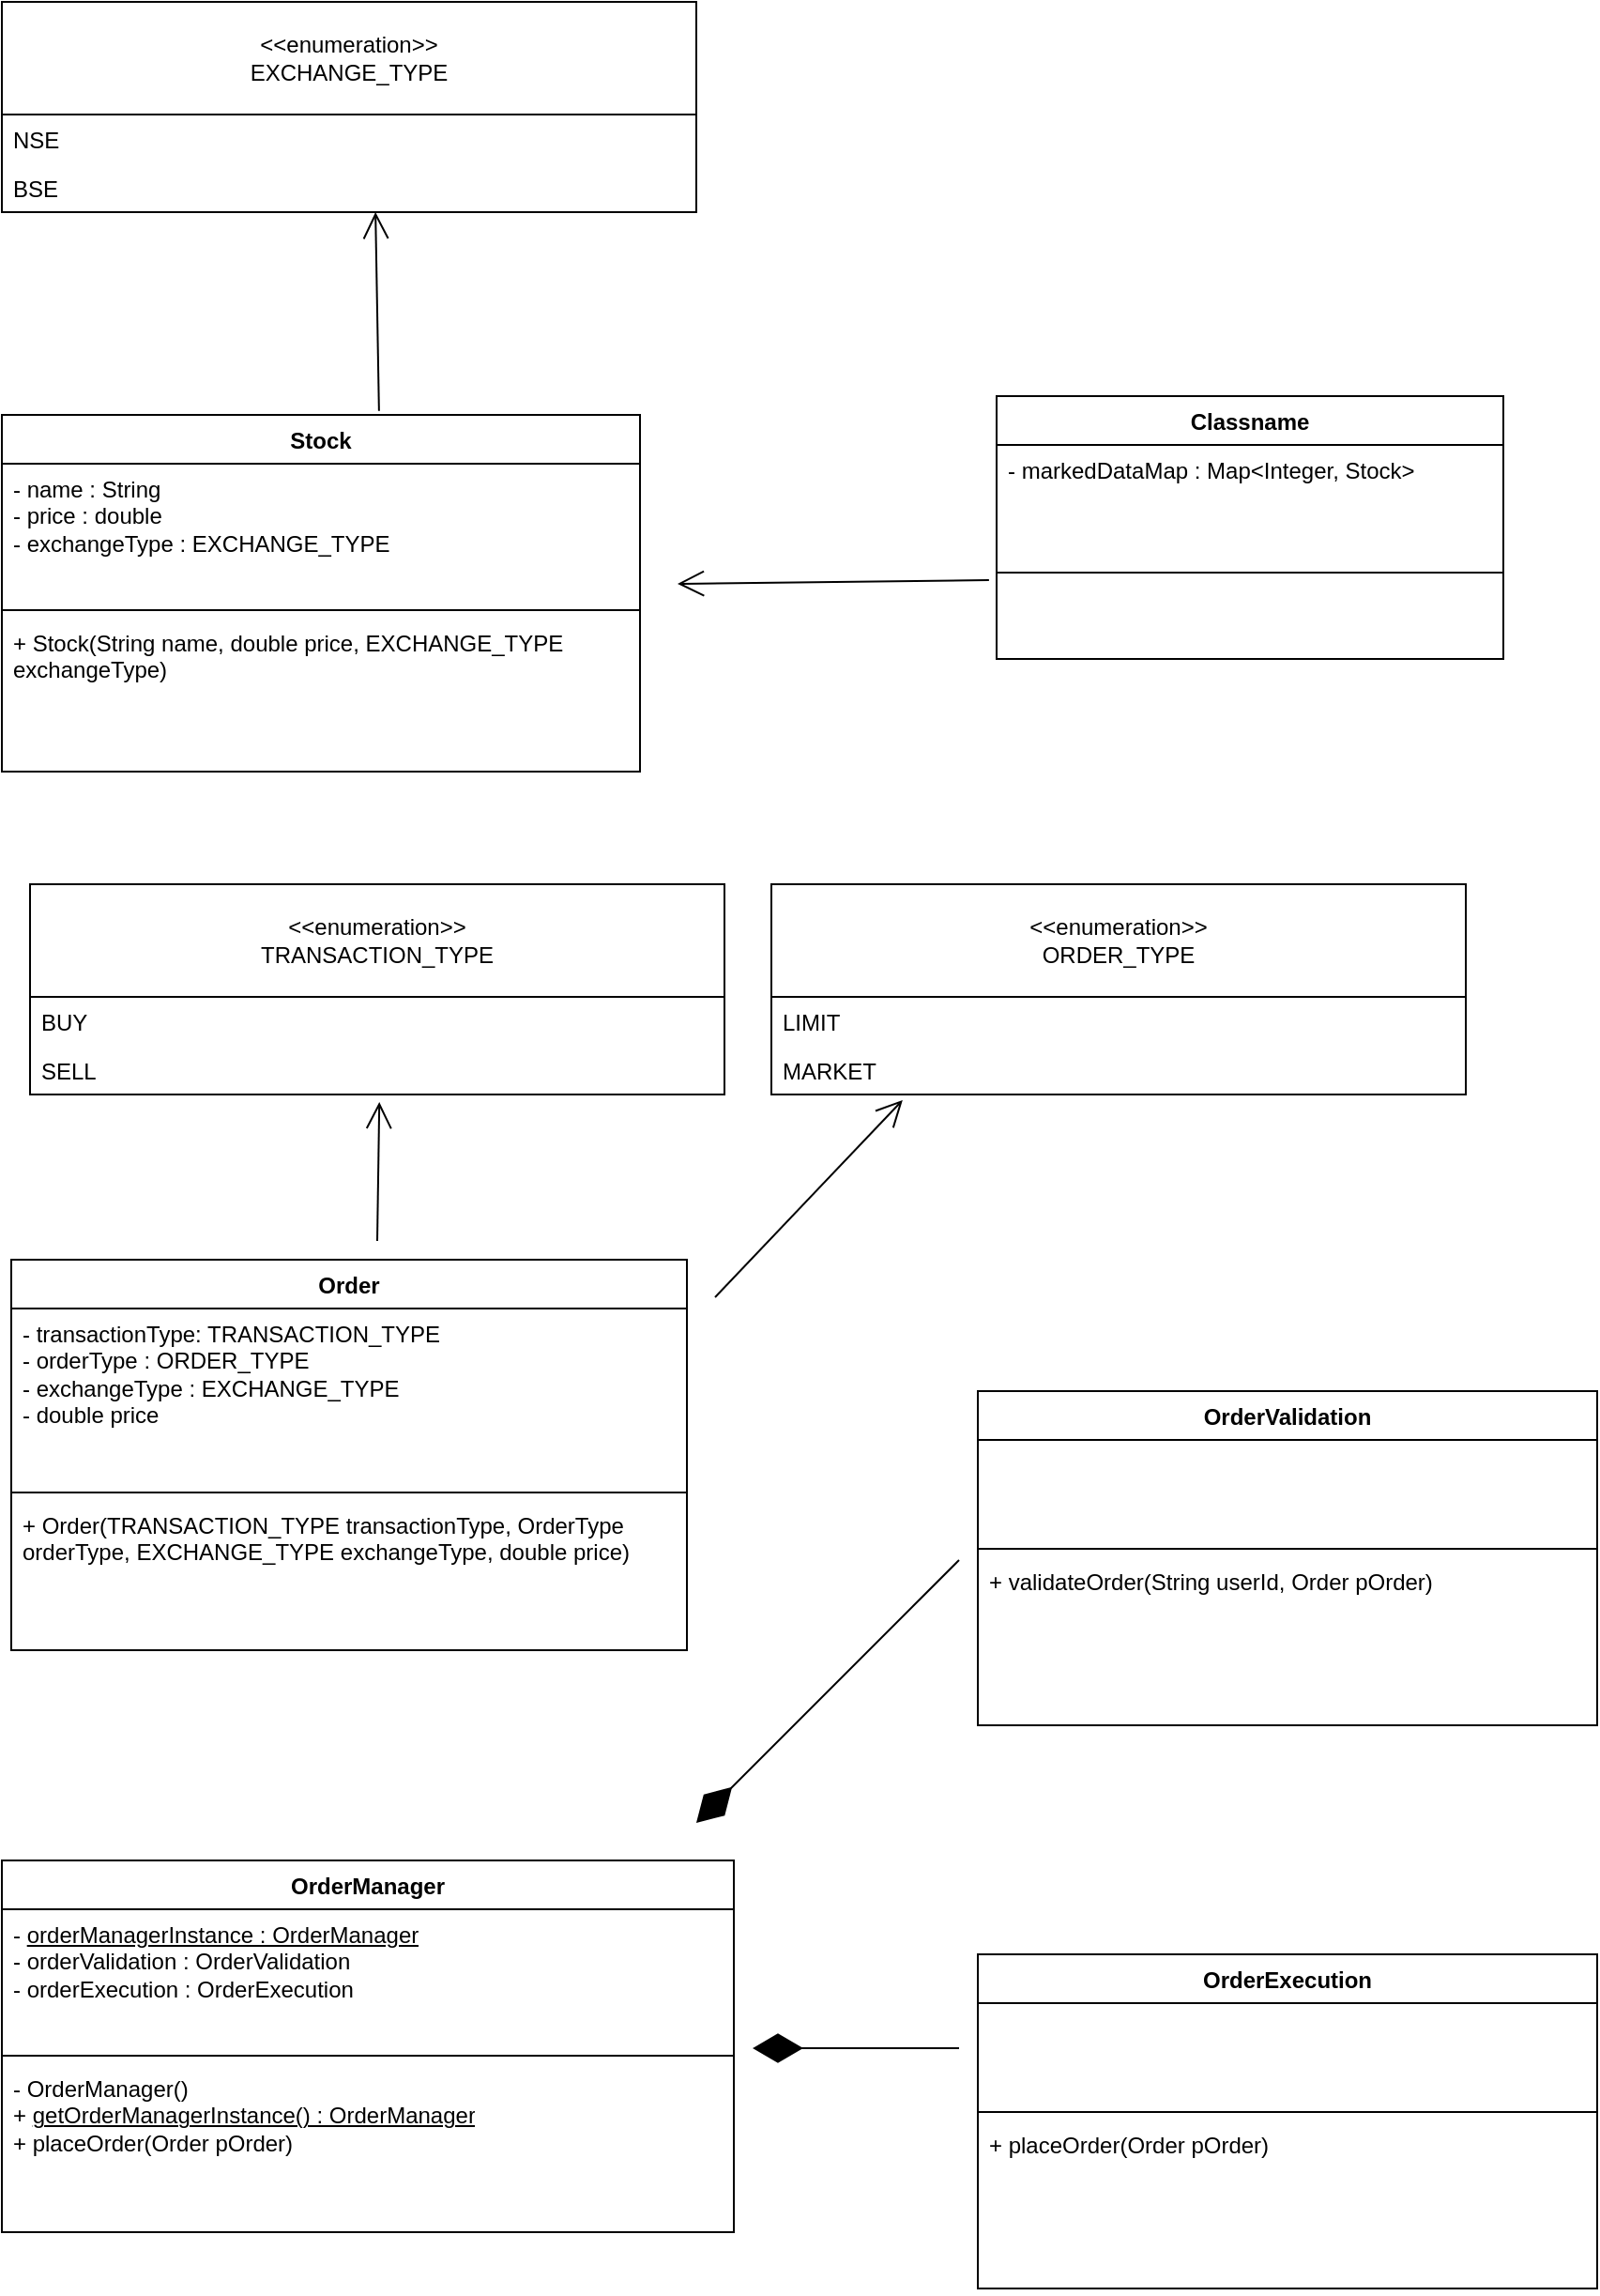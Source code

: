 <mxfile version="24.3.1" type="github">
  <diagram name="Page-1" id="cygNIWai32VLK5G1YmAd">
    <mxGraphModel dx="1600" dy="767" grid="1" gridSize="10" guides="1" tooltips="1" connect="1" arrows="1" fold="1" page="1" pageScale="1" pageWidth="850" pageHeight="1100" math="0" shadow="0">
      <root>
        <mxCell id="0" />
        <mxCell id="1" parent="0" />
        <mxCell id="1wGQVYa56v2ESQAQg0Pb-1" value="Stock" style="swimlane;fontStyle=1;align=center;verticalAlign=top;childLayout=stackLayout;horizontal=1;startSize=26;horizontalStack=0;resizeParent=1;resizeParentMax=0;resizeLast=0;collapsible=1;marginBottom=0;whiteSpace=wrap;html=1;" vertex="1" parent="1">
          <mxGeometry x="80" y="220" width="340" height="190" as="geometry" />
        </mxCell>
        <mxCell id="1wGQVYa56v2ESQAQg0Pb-2" value="- name : String&lt;div&gt;- price : double&lt;/div&gt;&lt;div&gt;- exchangeType : EXCHANGE_TYPE&lt;/div&gt;" style="text;strokeColor=none;fillColor=none;align=left;verticalAlign=top;spacingLeft=4;spacingRight=4;overflow=hidden;rotatable=0;points=[[0,0.5],[1,0.5]];portConstraint=eastwest;whiteSpace=wrap;html=1;" vertex="1" parent="1wGQVYa56v2ESQAQg0Pb-1">
          <mxGeometry y="26" width="340" height="74" as="geometry" />
        </mxCell>
        <mxCell id="1wGQVYa56v2ESQAQg0Pb-3" value="" style="line;strokeWidth=1;fillColor=none;align=left;verticalAlign=middle;spacingTop=-1;spacingLeft=3;spacingRight=3;rotatable=0;labelPosition=right;points=[];portConstraint=eastwest;strokeColor=inherit;" vertex="1" parent="1wGQVYa56v2ESQAQg0Pb-1">
          <mxGeometry y="100" width="340" height="8" as="geometry" />
        </mxCell>
        <mxCell id="1wGQVYa56v2ESQAQg0Pb-4" value="+ Stock(String name, double price, EXCHANGE_TYPE exchangeType)" style="text;strokeColor=none;fillColor=none;align=left;verticalAlign=top;spacingLeft=4;spacingRight=4;overflow=hidden;rotatable=0;points=[[0,0.5],[1,0.5]];portConstraint=eastwest;whiteSpace=wrap;html=1;" vertex="1" parent="1wGQVYa56v2ESQAQg0Pb-1">
          <mxGeometry y="108" width="340" height="82" as="geometry" />
        </mxCell>
        <mxCell id="1wGQVYa56v2ESQAQg0Pb-5" value="Classname" style="swimlane;fontStyle=1;align=center;verticalAlign=top;childLayout=stackLayout;horizontal=1;startSize=26;horizontalStack=0;resizeParent=1;resizeParentMax=0;resizeLast=0;collapsible=1;marginBottom=0;whiteSpace=wrap;html=1;" vertex="1" parent="1">
          <mxGeometry x="610" y="210" width="270" height="140" as="geometry" />
        </mxCell>
        <mxCell id="1wGQVYa56v2ESQAQg0Pb-6" value="- markedDataMap : Map&amp;lt;Integer, Stock&amp;gt;&lt;span style=&quot;white-space: pre;&quot;&gt;&#x9;&lt;/span&gt;" style="text;strokeColor=none;fillColor=none;align=left;verticalAlign=top;spacingLeft=4;spacingRight=4;overflow=hidden;rotatable=0;points=[[0,0.5],[1,0.5]];portConstraint=eastwest;whiteSpace=wrap;html=1;" vertex="1" parent="1wGQVYa56v2ESQAQg0Pb-5">
          <mxGeometry y="26" width="270" height="64" as="geometry" />
        </mxCell>
        <mxCell id="1wGQVYa56v2ESQAQg0Pb-7" value="" style="line;strokeWidth=1;fillColor=none;align=left;verticalAlign=middle;spacingTop=-1;spacingLeft=3;spacingRight=3;rotatable=0;labelPosition=right;points=[];portConstraint=eastwest;strokeColor=inherit;" vertex="1" parent="1wGQVYa56v2ESQAQg0Pb-5">
          <mxGeometry y="90" width="270" height="8" as="geometry" />
        </mxCell>
        <mxCell id="1wGQVYa56v2ESQAQg0Pb-8" value="&lt;div&gt;&lt;br&gt;&lt;/div&gt;" style="text;strokeColor=none;fillColor=none;align=left;verticalAlign=top;spacingLeft=4;spacingRight=4;overflow=hidden;rotatable=0;points=[[0,0.5],[1,0.5]];portConstraint=eastwest;whiteSpace=wrap;html=1;" vertex="1" parent="1wGQVYa56v2ESQAQg0Pb-5">
          <mxGeometry y="98" width="270" height="42" as="geometry" />
        </mxCell>
        <mxCell id="1wGQVYa56v2ESQAQg0Pb-10" value="" style="endArrow=open;endFill=1;endSize=12;html=1;rounded=0;exitX=-0.015;exitY=0;exitDx=0;exitDy=0;exitPerimeter=0;" edge="1" parent="1" source="1wGQVYa56v2ESQAQg0Pb-8">
          <mxGeometry width="160" relative="1" as="geometry">
            <mxPoint x="340" y="400" as="sourcePoint" />
            <mxPoint x="440" y="310" as="targetPoint" />
          </mxGeometry>
        </mxCell>
        <mxCell id="1wGQVYa56v2ESQAQg0Pb-15" value="Order" style="swimlane;fontStyle=1;align=center;verticalAlign=top;childLayout=stackLayout;horizontal=1;startSize=26;horizontalStack=0;resizeParent=1;resizeParentMax=0;resizeLast=0;collapsible=1;marginBottom=0;whiteSpace=wrap;html=1;" vertex="1" parent="1">
          <mxGeometry x="85" y="670" width="360" height="208" as="geometry" />
        </mxCell>
        <mxCell id="1wGQVYa56v2ESQAQg0Pb-16" value="- transactionType: TRANSACTION_TYPE&lt;div&gt;- orderType : ORDER_TYPE&lt;span style=&quot;white-space: pre;&quot;&gt;&#x9;&lt;/span&gt;&lt;/div&gt;&lt;div&gt;- exchangeType : EXCHANGE_TYPE&lt;/div&gt;&lt;div&gt;- double price&lt;/div&gt;" style="text;strokeColor=none;fillColor=none;align=left;verticalAlign=top;spacingLeft=4;spacingRight=4;overflow=hidden;rotatable=0;points=[[0,0.5],[1,0.5]];portConstraint=eastwest;whiteSpace=wrap;html=1;" vertex="1" parent="1wGQVYa56v2ESQAQg0Pb-15">
          <mxGeometry y="26" width="360" height="94" as="geometry" />
        </mxCell>
        <mxCell id="1wGQVYa56v2ESQAQg0Pb-17" value="" style="line;strokeWidth=1;fillColor=none;align=left;verticalAlign=middle;spacingTop=-1;spacingLeft=3;spacingRight=3;rotatable=0;labelPosition=right;points=[];portConstraint=eastwest;strokeColor=inherit;" vertex="1" parent="1wGQVYa56v2ESQAQg0Pb-15">
          <mxGeometry y="120" width="360" height="8" as="geometry" />
        </mxCell>
        <mxCell id="1wGQVYa56v2ESQAQg0Pb-18" value="+ Order(TRANSACTION_TYPE transactionType, OrderType orderType, EXCHANGE_TYPE exchangeType, double price)" style="text;strokeColor=none;fillColor=none;align=left;verticalAlign=top;spacingLeft=4;spacingRight=4;overflow=hidden;rotatable=0;points=[[0,0.5],[1,0.5]];portConstraint=eastwest;whiteSpace=wrap;html=1;" vertex="1" parent="1wGQVYa56v2ESQAQg0Pb-15">
          <mxGeometry y="128" width="360" height="80" as="geometry" />
        </mxCell>
        <mxCell id="1wGQVYa56v2ESQAQg0Pb-21" value="&amp;lt;&amp;lt;enumeration&amp;gt;&amp;gt;&lt;div&gt;EXCHANGE_TYPE&lt;/div&gt;" style="swimlane;fontStyle=0;childLayout=stackLayout;horizontal=1;startSize=60;fillColor=none;horizontalStack=0;resizeParent=1;resizeParentMax=0;resizeLast=0;collapsible=1;marginBottom=0;whiteSpace=wrap;html=1;" vertex="1" parent="1">
          <mxGeometry x="80" width="370" height="112" as="geometry" />
        </mxCell>
        <mxCell id="1wGQVYa56v2ESQAQg0Pb-22" value="NSE" style="text;strokeColor=none;fillColor=none;align=left;verticalAlign=top;spacingLeft=4;spacingRight=4;overflow=hidden;rotatable=0;points=[[0,0.5],[1,0.5]];portConstraint=eastwest;whiteSpace=wrap;html=1;" vertex="1" parent="1wGQVYa56v2ESQAQg0Pb-21">
          <mxGeometry y="60" width="370" height="26" as="geometry" />
        </mxCell>
        <mxCell id="1wGQVYa56v2ESQAQg0Pb-23" value="BSE" style="text;strokeColor=none;fillColor=none;align=left;verticalAlign=top;spacingLeft=4;spacingRight=4;overflow=hidden;rotatable=0;points=[[0,0.5],[1,0.5]];portConstraint=eastwest;whiteSpace=wrap;html=1;" vertex="1" parent="1wGQVYa56v2ESQAQg0Pb-21">
          <mxGeometry y="86" width="370" height="26" as="geometry" />
        </mxCell>
        <mxCell id="1wGQVYa56v2ESQAQg0Pb-25" value="" style="endArrow=open;endFill=1;endSize=12;html=1;rounded=0;entryX=0.538;entryY=1;entryDx=0;entryDy=0;entryPerimeter=0;exitX=0.591;exitY=-0.011;exitDx=0;exitDy=0;exitPerimeter=0;" edge="1" parent="1" source="1wGQVYa56v2ESQAQg0Pb-1" target="1wGQVYa56v2ESQAQg0Pb-23">
          <mxGeometry width="160" relative="1" as="geometry">
            <mxPoint x="320" y="250" as="sourcePoint" />
            <mxPoint x="480" y="250" as="targetPoint" />
          </mxGeometry>
        </mxCell>
        <mxCell id="1wGQVYa56v2ESQAQg0Pb-26" value="&amp;lt;&amp;lt;enumeration&amp;gt;&amp;gt;&lt;div&gt;ORDER_TYPE&lt;/div&gt;" style="swimlane;fontStyle=0;childLayout=stackLayout;horizontal=1;startSize=60;fillColor=none;horizontalStack=0;resizeParent=1;resizeParentMax=0;resizeLast=0;collapsible=1;marginBottom=0;whiteSpace=wrap;html=1;" vertex="1" parent="1">
          <mxGeometry x="490" y="470" width="370" height="112" as="geometry" />
        </mxCell>
        <mxCell id="1wGQVYa56v2ESQAQg0Pb-27" value="LIMIT" style="text;strokeColor=none;fillColor=none;align=left;verticalAlign=top;spacingLeft=4;spacingRight=4;overflow=hidden;rotatable=0;points=[[0,0.5],[1,0.5]];portConstraint=eastwest;whiteSpace=wrap;html=1;" vertex="1" parent="1wGQVYa56v2ESQAQg0Pb-26">
          <mxGeometry y="60" width="370" height="26" as="geometry" />
        </mxCell>
        <mxCell id="1wGQVYa56v2ESQAQg0Pb-28" value="MARKET" style="text;strokeColor=none;fillColor=none;align=left;verticalAlign=top;spacingLeft=4;spacingRight=4;overflow=hidden;rotatable=0;points=[[0,0.5],[1,0.5]];portConstraint=eastwest;whiteSpace=wrap;html=1;" vertex="1" parent="1wGQVYa56v2ESQAQg0Pb-26">
          <mxGeometry y="86" width="370" height="26" as="geometry" />
        </mxCell>
        <mxCell id="1wGQVYa56v2ESQAQg0Pb-30" value="&amp;lt;&amp;lt;enumeration&amp;gt;&amp;gt;&lt;div&gt;TRANSACTION_TYPE&lt;/div&gt;" style="swimlane;fontStyle=0;childLayout=stackLayout;horizontal=1;startSize=60;fillColor=none;horizontalStack=0;resizeParent=1;resizeParentMax=0;resizeLast=0;collapsible=1;marginBottom=0;whiteSpace=wrap;html=1;" vertex="1" parent="1">
          <mxGeometry x="95" y="470" width="370" height="112" as="geometry" />
        </mxCell>
        <mxCell id="1wGQVYa56v2ESQAQg0Pb-31" value="BUY" style="text;strokeColor=none;fillColor=none;align=left;verticalAlign=top;spacingLeft=4;spacingRight=4;overflow=hidden;rotatable=0;points=[[0,0.5],[1,0.5]];portConstraint=eastwest;whiteSpace=wrap;html=1;" vertex="1" parent="1wGQVYa56v2ESQAQg0Pb-30">
          <mxGeometry y="60" width="370" height="26" as="geometry" />
        </mxCell>
        <mxCell id="1wGQVYa56v2ESQAQg0Pb-32" value="SELL" style="text;strokeColor=none;fillColor=none;align=left;verticalAlign=top;spacingLeft=4;spacingRight=4;overflow=hidden;rotatable=0;points=[[0,0.5],[1,0.5]];portConstraint=eastwest;whiteSpace=wrap;html=1;" vertex="1" parent="1wGQVYa56v2ESQAQg0Pb-30">
          <mxGeometry y="86" width="370" height="26" as="geometry" />
        </mxCell>
        <mxCell id="1wGQVYa56v2ESQAQg0Pb-33" value="" style="endArrow=open;endFill=1;endSize=12;html=1;rounded=0;entryX=0.503;entryY=1.154;entryDx=0;entryDy=0;entryPerimeter=0;" edge="1" parent="1" target="1wGQVYa56v2ESQAQg0Pb-32">
          <mxGeometry width="160" relative="1" as="geometry">
            <mxPoint x="280" y="660" as="sourcePoint" />
            <mxPoint x="450" y="570" as="targetPoint" />
          </mxGeometry>
        </mxCell>
        <mxCell id="1wGQVYa56v2ESQAQg0Pb-34" value="" style="endArrow=open;endFill=1;endSize=12;html=1;rounded=0;entryX=0.189;entryY=1.115;entryDx=0;entryDy=0;entryPerimeter=0;" edge="1" parent="1" target="1wGQVYa56v2ESQAQg0Pb-28">
          <mxGeometry width="160" relative="1" as="geometry">
            <mxPoint x="460" y="690" as="sourcePoint" />
            <mxPoint x="291" y="596" as="targetPoint" />
          </mxGeometry>
        </mxCell>
        <mxCell id="1wGQVYa56v2ESQAQg0Pb-35" value="OrderManager" style="swimlane;fontStyle=1;align=center;verticalAlign=top;childLayout=stackLayout;horizontal=1;startSize=26;horizontalStack=0;resizeParent=1;resizeParentMax=0;resizeLast=0;collapsible=1;marginBottom=0;whiteSpace=wrap;html=1;" vertex="1" parent="1">
          <mxGeometry x="80" y="990" width="390" height="198" as="geometry" />
        </mxCell>
        <mxCell id="1wGQVYa56v2ESQAQg0Pb-36" value="- &lt;u&gt;orderManagerInstance : OrderManager&lt;/u&gt;&lt;div&gt;- orderValidation : OrderValidation&lt;/div&gt;&lt;div&gt;- orderExecution : OrderExecution&lt;/div&gt;" style="text;strokeColor=none;fillColor=none;align=left;verticalAlign=top;spacingLeft=4;spacingRight=4;overflow=hidden;rotatable=0;points=[[0,0.5],[1,0.5]];portConstraint=eastwest;whiteSpace=wrap;html=1;" vertex="1" parent="1wGQVYa56v2ESQAQg0Pb-35">
          <mxGeometry y="26" width="390" height="74" as="geometry" />
        </mxCell>
        <mxCell id="1wGQVYa56v2ESQAQg0Pb-37" value="" style="line;strokeWidth=1;fillColor=none;align=left;verticalAlign=middle;spacingTop=-1;spacingLeft=3;spacingRight=3;rotatable=0;labelPosition=right;points=[];portConstraint=eastwest;strokeColor=inherit;" vertex="1" parent="1wGQVYa56v2ESQAQg0Pb-35">
          <mxGeometry y="100" width="390" height="8" as="geometry" />
        </mxCell>
        <mxCell id="1wGQVYa56v2ESQAQg0Pb-38" value="- OrderManager()&lt;div&gt;+ &lt;u&gt;getOrderManagerInstance() : OrderManager&lt;/u&gt;&lt;/div&gt;&lt;div&gt;+ placeOrder(Order pOrder)&lt;/div&gt;" style="text;strokeColor=none;fillColor=none;align=left;verticalAlign=top;spacingLeft=4;spacingRight=4;overflow=hidden;rotatable=0;points=[[0,0.5],[1,0.5]];portConstraint=eastwest;whiteSpace=wrap;html=1;" vertex="1" parent="1wGQVYa56v2ESQAQg0Pb-35">
          <mxGeometry y="108" width="390" height="90" as="geometry" />
        </mxCell>
        <mxCell id="1wGQVYa56v2ESQAQg0Pb-39" value="OrderValidation" style="swimlane;fontStyle=1;align=center;verticalAlign=top;childLayout=stackLayout;horizontal=1;startSize=26;horizontalStack=0;resizeParent=1;resizeParentMax=0;resizeLast=0;collapsible=1;marginBottom=0;whiteSpace=wrap;html=1;" vertex="1" parent="1">
          <mxGeometry x="600" y="740" width="330" height="178" as="geometry" />
        </mxCell>
        <mxCell id="1wGQVYa56v2ESQAQg0Pb-40" value="&lt;div&gt;&lt;br&gt;&lt;/div&gt;" style="text;strokeColor=none;fillColor=none;align=left;verticalAlign=top;spacingLeft=4;spacingRight=4;overflow=hidden;rotatable=0;points=[[0,0.5],[1,0.5]];portConstraint=eastwest;whiteSpace=wrap;html=1;" vertex="1" parent="1wGQVYa56v2ESQAQg0Pb-39">
          <mxGeometry y="26" width="330" height="54" as="geometry" />
        </mxCell>
        <mxCell id="1wGQVYa56v2ESQAQg0Pb-41" value="" style="line;strokeWidth=1;fillColor=none;align=left;verticalAlign=middle;spacingTop=-1;spacingLeft=3;spacingRight=3;rotatable=0;labelPosition=right;points=[];portConstraint=eastwest;strokeColor=inherit;" vertex="1" parent="1wGQVYa56v2ESQAQg0Pb-39">
          <mxGeometry y="80" width="330" height="8" as="geometry" />
        </mxCell>
        <mxCell id="1wGQVYa56v2ESQAQg0Pb-42" value="+ validateOrder(String userId, Order pOrder)" style="text;strokeColor=none;fillColor=none;align=left;verticalAlign=top;spacingLeft=4;spacingRight=4;overflow=hidden;rotatable=0;points=[[0,0.5],[1,0.5]];portConstraint=eastwest;whiteSpace=wrap;html=1;" vertex="1" parent="1wGQVYa56v2ESQAQg0Pb-39">
          <mxGeometry y="88" width="330" height="90" as="geometry" />
        </mxCell>
        <mxCell id="1wGQVYa56v2ESQAQg0Pb-43" value="OrderExecution" style="swimlane;fontStyle=1;align=center;verticalAlign=top;childLayout=stackLayout;horizontal=1;startSize=26;horizontalStack=0;resizeParent=1;resizeParentMax=0;resizeLast=0;collapsible=1;marginBottom=0;whiteSpace=wrap;html=1;" vertex="1" parent="1">
          <mxGeometry x="600" y="1040" width="330" height="178" as="geometry" />
        </mxCell>
        <mxCell id="1wGQVYa56v2ESQAQg0Pb-44" value="&lt;div&gt;&lt;br&gt;&lt;/div&gt;" style="text;strokeColor=none;fillColor=none;align=left;verticalAlign=top;spacingLeft=4;spacingRight=4;overflow=hidden;rotatable=0;points=[[0,0.5],[1,0.5]];portConstraint=eastwest;whiteSpace=wrap;html=1;" vertex="1" parent="1wGQVYa56v2ESQAQg0Pb-43">
          <mxGeometry y="26" width="330" height="54" as="geometry" />
        </mxCell>
        <mxCell id="1wGQVYa56v2ESQAQg0Pb-45" value="" style="line;strokeWidth=1;fillColor=none;align=left;verticalAlign=middle;spacingTop=-1;spacingLeft=3;spacingRight=3;rotatable=0;labelPosition=right;points=[];portConstraint=eastwest;strokeColor=inherit;" vertex="1" parent="1wGQVYa56v2ESQAQg0Pb-43">
          <mxGeometry y="80" width="330" height="8" as="geometry" />
        </mxCell>
        <mxCell id="1wGQVYa56v2ESQAQg0Pb-46" value="+ placeOrder(Order pOrder)" style="text;strokeColor=none;fillColor=none;align=left;verticalAlign=top;spacingLeft=4;spacingRight=4;overflow=hidden;rotatable=0;points=[[0,0.5],[1,0.5]];portConstraint=eastwest;whiteSpace=wrap;html=1;" vertex="1" parent="1wGQVYa56v2ESQAQg0Pb-43">
          <mxGeometry y="88" width="330" height="90" as="geometry" />
        </mxCell>
        <mxCell id="1wGQVYa56v2ESQAQg0Pb-47" value="" style="endArrow=diamondThin;endFill=1;endSize=24;html=1;rounded=0;" edge="1" parent="1">
          <mxGeometry width="160" relative="1" as="geometry">
            <mxPoint x="590" y="830" as="sourcePoint" />
            <mxPoint x="450" y="970" as="targetPoint" />
          </mxGeometry>
        </mxCell>
        <mxCell id="1wGQVYa56v2ESQAQg0Pb-48" value="" style="endArrow=diamondThin;endFill=1;endSize=24;html=1;rounded=0;" edge="1" parent="1">
          <mxGeometry width="160" relative="1" as="geometry">
            <mxPoint x="590" y="1090" as="sourcePoint" />
            <mxPoint x="480" y="1090" as="targetPoint" />
          </mxGeometry>
        </mxCell>
      </root>
    </mxGraphModel>
  </diagram>
</mxfile>
